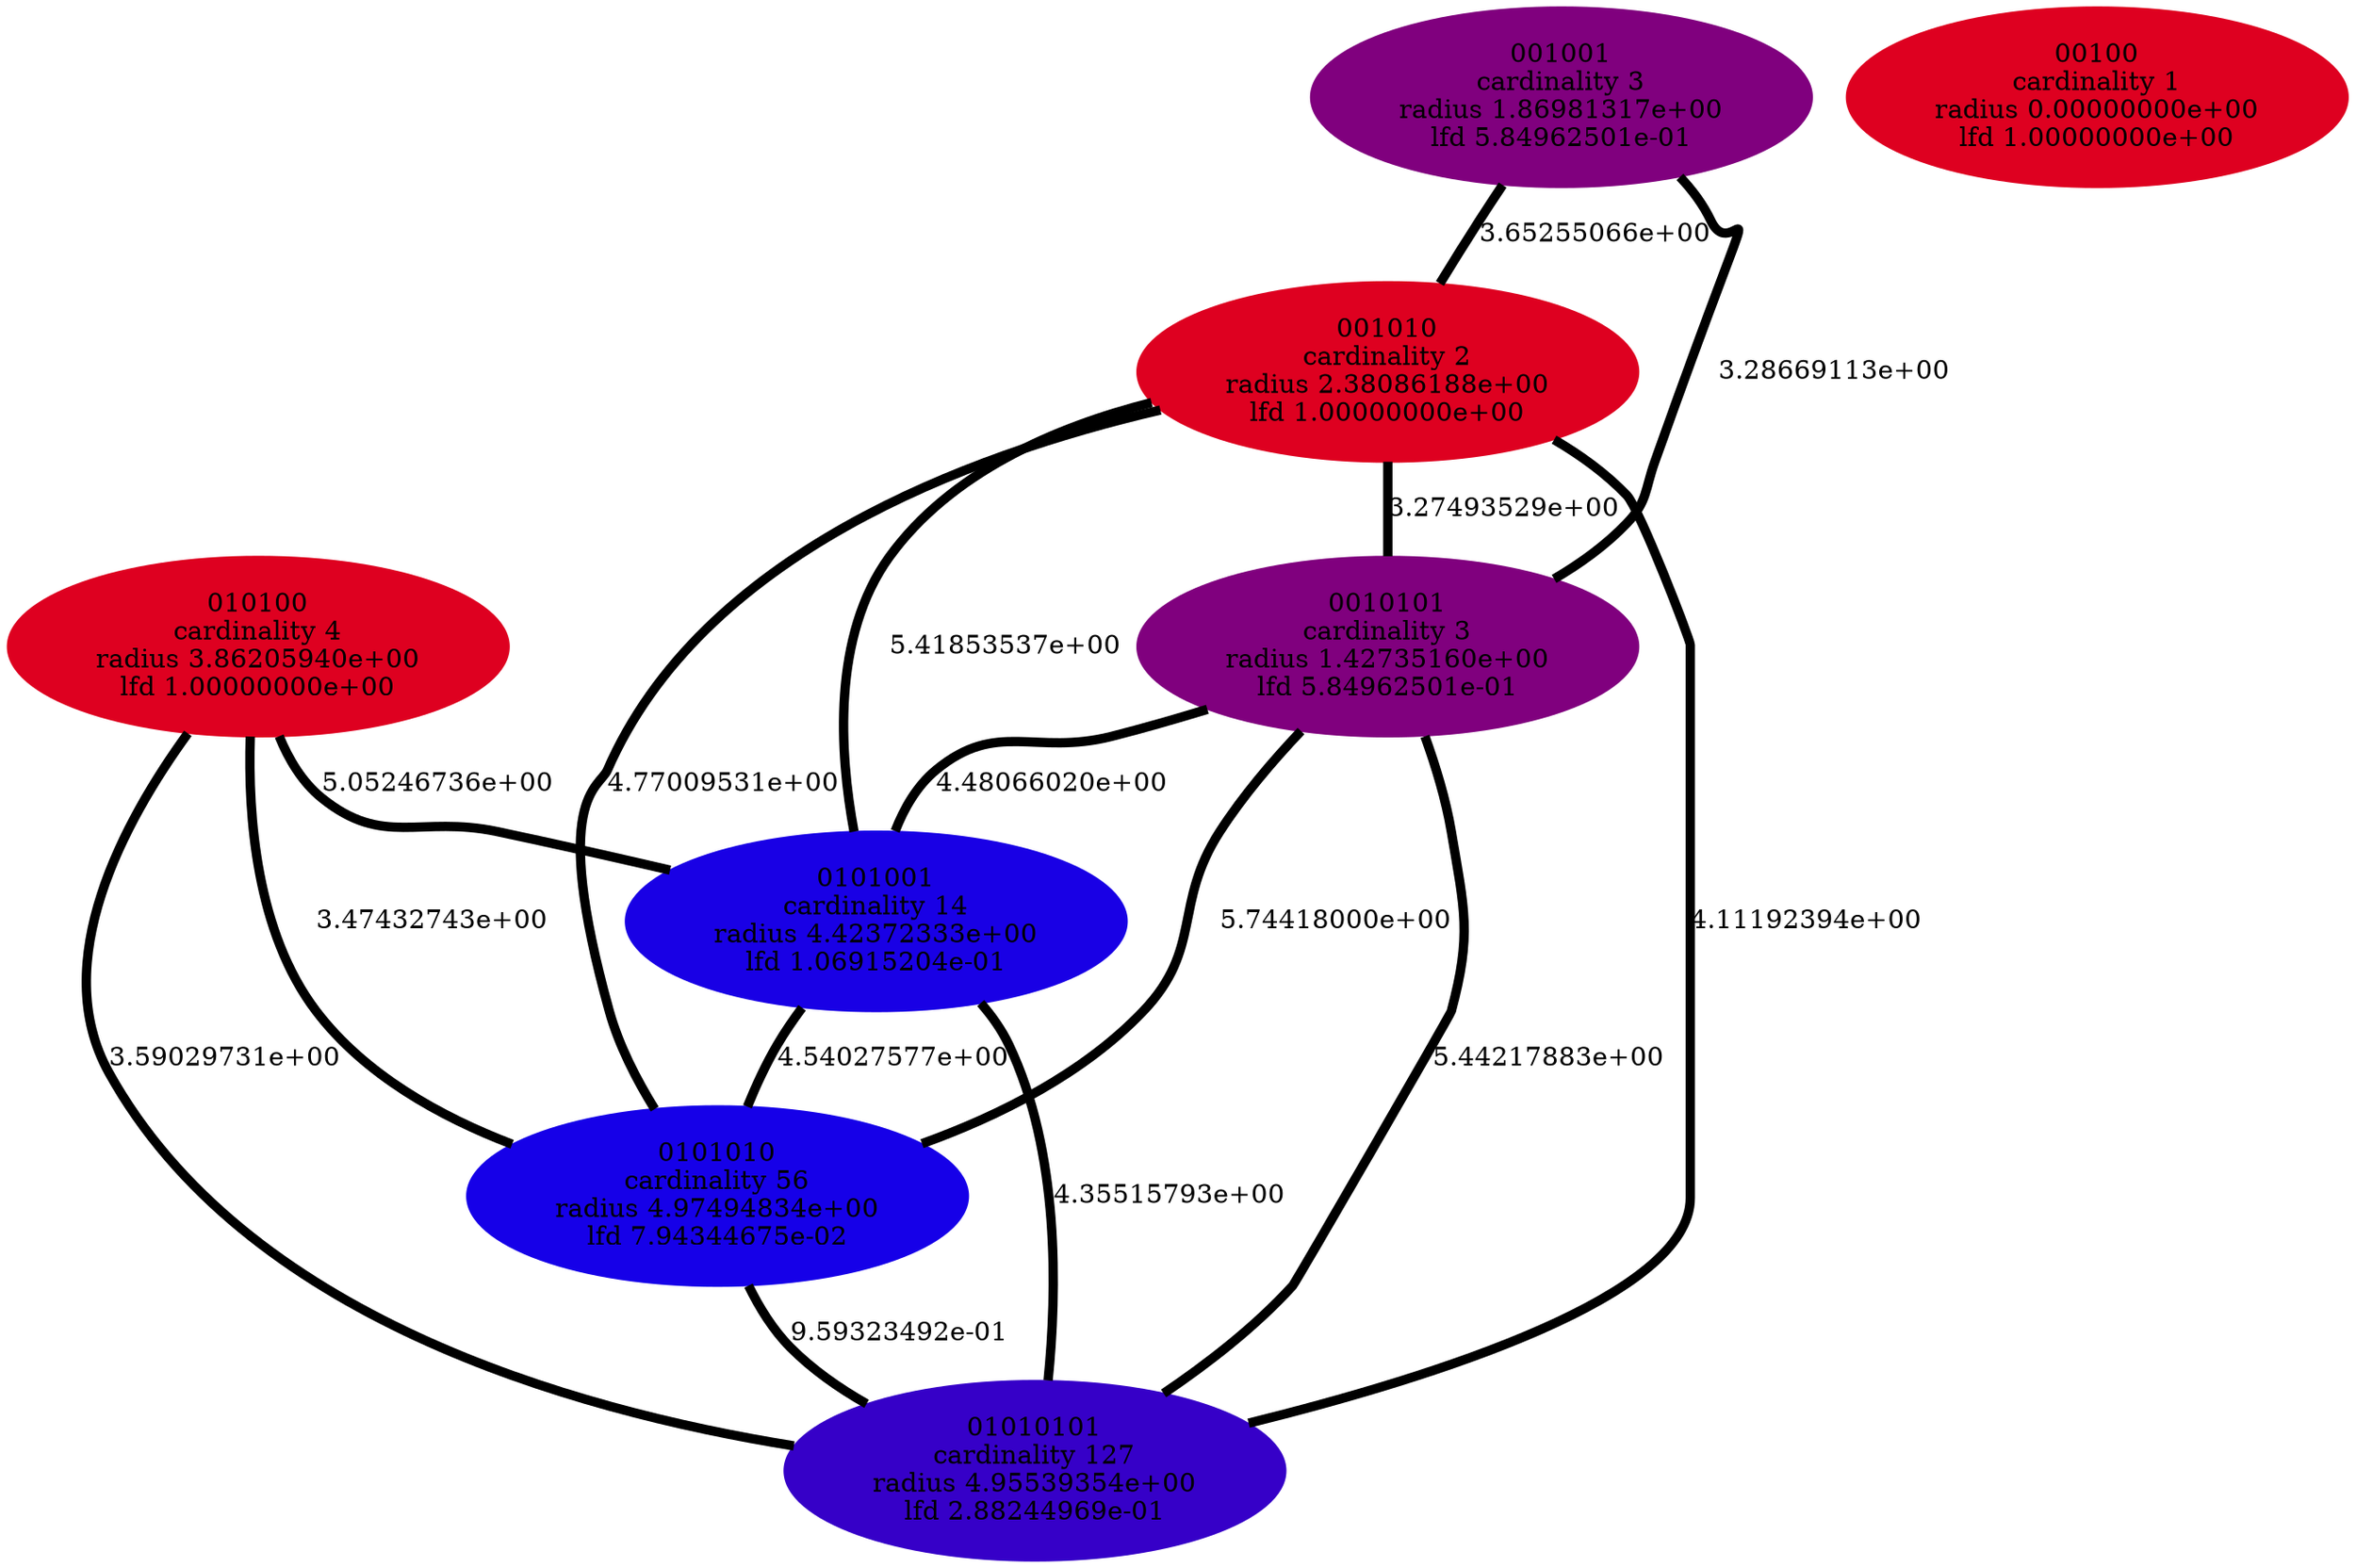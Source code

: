 graph cluster_cardinality_optimal_21 {
    edge[style=solid, penwidth="5", labeldistance="10"]
    01010101 [label="01010101\ncardinality 127\nradius 4.95539354e+00\nlfd 2.88244969e-01", color="#3600C8", style="filled"]
    001010 [label="001010\ncardinality 2\nradius 2.38086188e+00\nlfd 1.00000000e+00", color="#DE0020", style="filled"]
    010100 [label="010100\ncardinality 4\nradius 3.86205940e+00\nlfd 1.00000000e+00", color="#DE0020", style="filled"]
    0101010 [label="0101010\ncardinality 56\nradius 4.97494834e+00\nlfd 7.94344675e-02", color="#1600E8", style="filled"]
    0010101 [label="0010101\ncardinality 3\nradius 1.42735160e+00\nlfd 5.84962501e-01", color="#80007E", style="filled"]
    001001 [label="001001\ncardinality 3\nradius 1.86981317e+00\nlfd 5.84962501e-01", color="#80007E", style="filled"]
    0101001 [label="0101001\ncardinality 14\nradius 4.42372333e+00\nlfd 1.06915204e-01", color="#1900E5", style="filled"]
    00100 [label="00100\ncardinality 1\nradius 0.00000000e+00\nlfd 1.00000000e+00", color="#DE0020", style="filled"]
    0010101 -- 01010101 [label="5.44217883e+00"]
    0101001 -- 01010101 [label="4.35515793e+00"]
    001001 -- 001010 [label="3.65255066e+00"]
    010100 -- 0101010 [label="3.47432743e+00"]
    010100 -- 01010101 [label="3.59029731e+00"]
    0101001 -- 0101010 [label="4.54027577e+00"]
    0010101 -- 0101010 [label="5.74418000e+00"]
    001010 -- 01010101 [label="4.11192394e+00"]
    001010 -- 0010101 [label="3.27493529e+00"]
    010100 -- 0101001 [label="5.05246736e+00"]
    001001 -- 0010101 [label="3.28669113e+00"]
    001010 -- 0101010 [label="4.77009531e+00"]
    0101010 -- 01010101 [label="9.59323492e-01"]
    001010 -- 0101001 [label="5.41853537e+00"]
    0010101 -- 0101001 [label="4.48066020e+00"]
}
